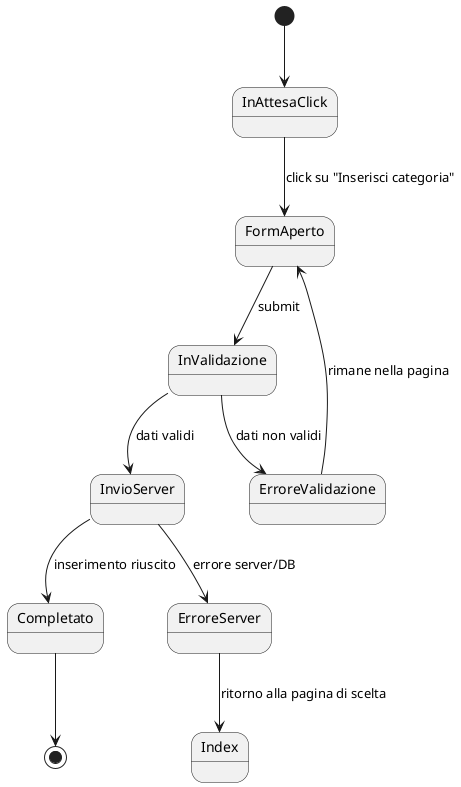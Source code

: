 @startuml Stato_Crea_Categoria

[*] --> InAttesaClick

InAttesaClick --> FormAperto : click su "Inserisci categoria"
FormAperto --> InValidazione : submit

InValidazione --> ErroreValidazione : dati non validi
ErroreValidazione --> FormAperto : rimane nella pagina

InValidazione --> InvioServer : dati validi

InvioServer --> Completato : inserimento riuscito
Completato --> [*]

InvioServer --> ErroreServer : errore server/DB
ErroreServer --> Index : ritorno alla pagina di scelta

@enduml

